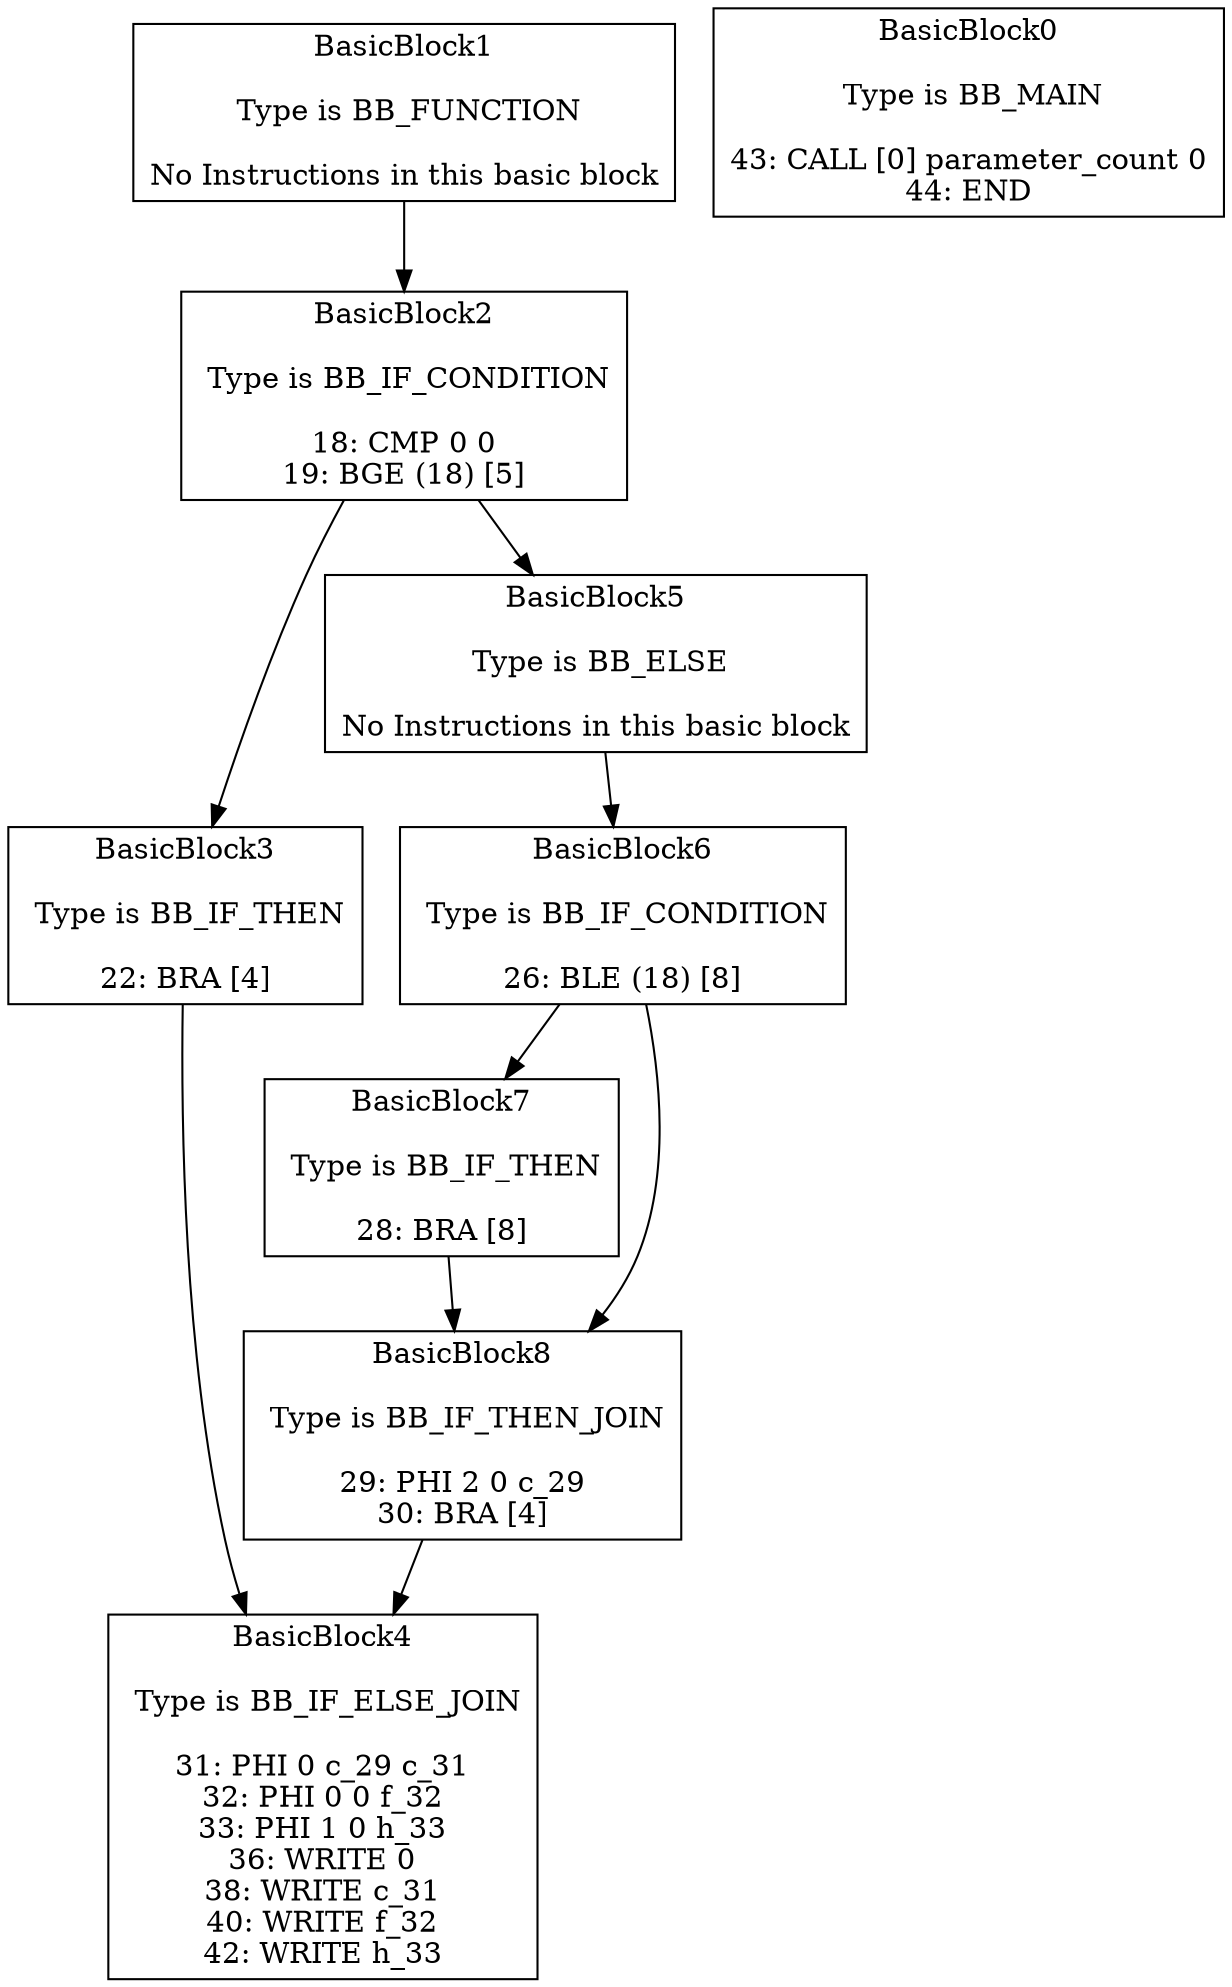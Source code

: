 digraph{
BasicBlock1 -> BasicBlock2
BasicBlock2 -> BasicBlock3
BasicBlock2 -> BasicBlock5
BasicBlock3 -> BasicBlock4
BasicBlock5 -> BasicBlock6
BasicBlock6 -> BasicBlock7
BasicBlock6 -> BasicBlock8
BasicBlock7 -> BasicBlock8
BasicBlock8 -> BasicBlock4
BasicBlock0[shape="box", label="BasicBlock0

 Type is BB_MAIN

43: CALL [0] parameter_count 0
44: END
"]
BasicBlock1[shape="box", label="BasicBlock1

 Type is BB_FUNCTION

No Instructions in this basic block
"]
BasicBlock2[shape="box", label="BasicBlock2

 Type is BB_IF_CONDITION

18: CMP 0 0
19: BGE (18) [5]
"]
BasicBlock3[shape="box", label="BasicBlock3

 Type is BB_IF_THEN

22: BRA [4]
"]
BasicBlock4[shape="box", label="BasicBlock4

 Type is BB_IF_ELSE_JOIN

31: PHI 0 c_29 c_31
32: PHI 0 0 f_32
33: PHI 1 0 h_33
36: WRITE 0
38: WRITE c_31
40: WRITE f_32
42: WRITE h_33
"]
BasicBlock5[shape="box", label="BasicBlock5

 Type is BB_ELSE

No Instructions in this basic block
"]
BasicBlock6[shape="box", label="BasicBlock6

 Type is BB_IF_CONDITION

26: BLE (18) [8]
"]
BasicBlock7[shape="box", label="BasicBlock7

 Type is BB_IF_THEN

28: BRA [8]
"]
BasicBlock8[shape="box", label="BasicBlock8

 Type is BB_IF_THEN_JOIN

29: PHI 2 0 c_29
30: BRA [4]
"]
}
